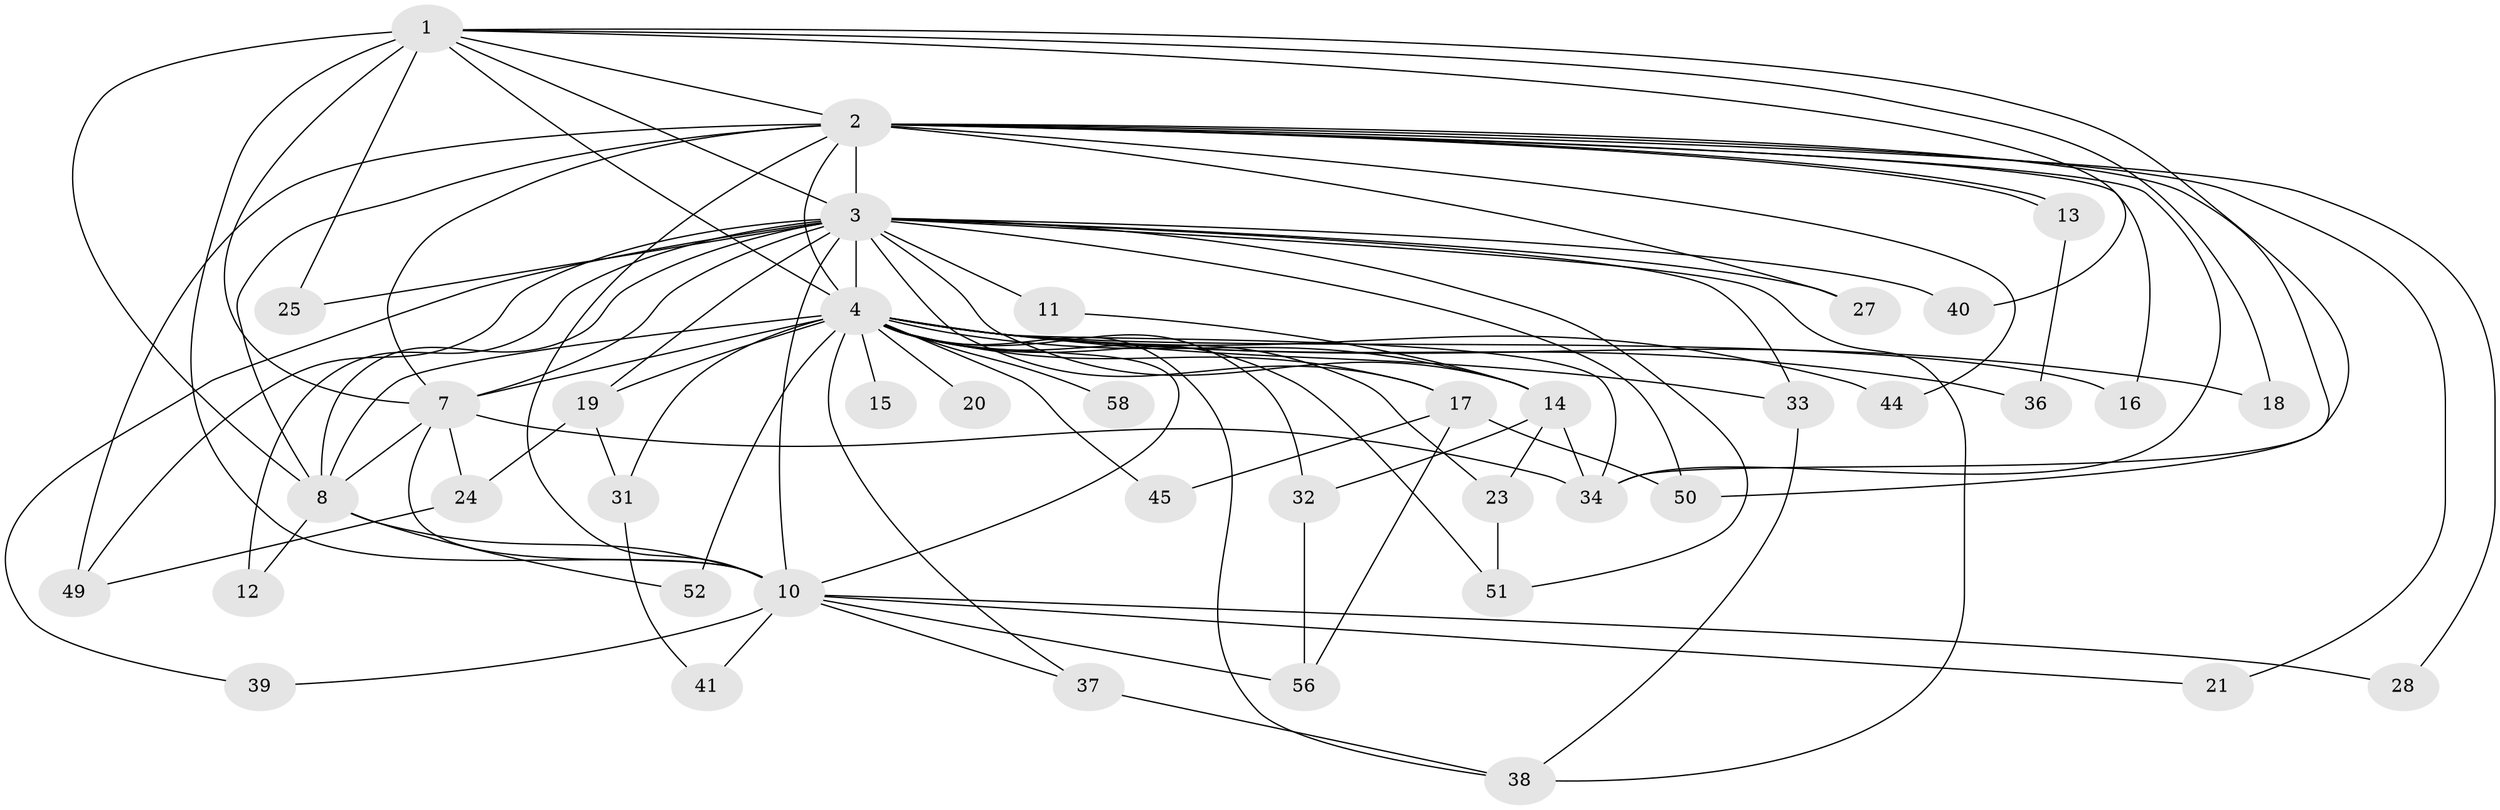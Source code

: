 // original degree distribution, {14: 0.024096385542168676, 23: 0.012048192771084338, 21: 0.012048192771084338, 20: 0.012048192771084338, 31: 0.012048192771084338, 15: 0.024096385542168676, 17: 0.012048192771084338, 28: 0.012048192771084338, 3: 0.13253012048192772, 2: 0.6265060240963856, 6: 0.024096385542168676, 4: 0.060240963855421686, 5: 0.03614457831325301}
// Generated by graph-tools (version 1.1) at 2025/14/03/09/25 04:14:03]
// undirected, 41 vertices, 95 edges
graph export_dot {
graph [start="1"]
  node [color=gray90,style=filled];
  1;
  2 [super="+65+57+83+76"];
  3 [super="+5+59+63+43"];
  4 [super="+71+6"];
  7 [super="+47+53"];
  8 [super="+69+75"];
  10;
  11;
  12;
  13;
  14;
  15;
  16;
  17;
  18;
  19;
  20;
  21;
  23;
  24;
  25;
  27;
  28;
  31;
  32;
  33 [super="+54+42"];
  34 [super="+66+68"];
  36;
  37;
  38 [super="+61"];
  39;
  40;
  41;
  44;
  45;
  49 [super="+78"];
  50 [super="+77"];
  51 [super="+73"];
  52;
  56 [super="+62"];
  58;
  1 -- 2;
  1 -- 3 [weight=2];
  1 -- 4 [weight=4];
  1 -- 7;
  1 -- 8;
  1 -- 10;
  1 -- 18;
  1 -- 25;
  1 -- 34;
  1 -- 40;
  2 -- 3 [weight=3];
  2 -- 4 [weight=5];
  2 -- 7;
  2 -- 8;
  2 -- 10;
  2 -- 13;
  2 -- 13;
  2 -- 16;
  2 -- 21;
  2 -- 27;
  2 -- 28;
  2 -- 44;
  2 -- 49;
  2 -- 50 [weight=2];
  2 -- 34;
  3 -- 4 [weight=10];
  3 -- 7 [weight=6];
  3 -- 8 [weight=5];
  3 -- 10 [weight=2];
  3 -- 11 [weight=2];
  3 -- 19;
  3 -- 38;
  3 -- 39;
  3 -- 12;
  3 -- 17;
  3 -- 25;
  3 -- 27;
  3 -- 33;
  3 -- 40;
  3 -- 51;
  3 -- 49;
  3 -- 50;
  3 -- 14;
  4 -- 7 [weight=3];
  4 -- 8 [weight=6];
  4 -- 10 [weight=3];
  4 -- 18;
  4 -- 45;
  4 -- 33 [weight=2];
  4 -- 14;
  4 -- 15;
  4 -- 16;
  4 -- 17 [weight=2];
  4 -- 19;
  4 -- 20 [weight=2];
  4 -- 23;
  4 -- 31;
  4 -- 32 [weight=2];
  4 -- 34;
  4 -- 36;
  4 -- 37;
  4 -- 38;
  4 -- 44;
  4 -- 51;
  4 -- 52;
  4 -- 58;
  7 -- 8;
  7 -- 10;
  7 -- 24;
  7 -- 34;
  8 -- 10;
  8 -- 12;
  8 -- 52;
  10 -- 21;
  10 -- 28;
  10 -- 37;
  10 -- 39;
  10 -- 41;
  10 -- 56;
  11 -- 14;
  13 -- 36;
  14 -- 23;
  14 -- 32;
  14 -- 34;
  17 -- 45;
  17 -- 50;
  17 -- 56;
  19 -- 24;
  19 -- 31;
  23 -- 51;
  24 -- 49;
  31 -- 41;
  32 -- 56;
  33 -- 38;
  37 -- 38;
}

